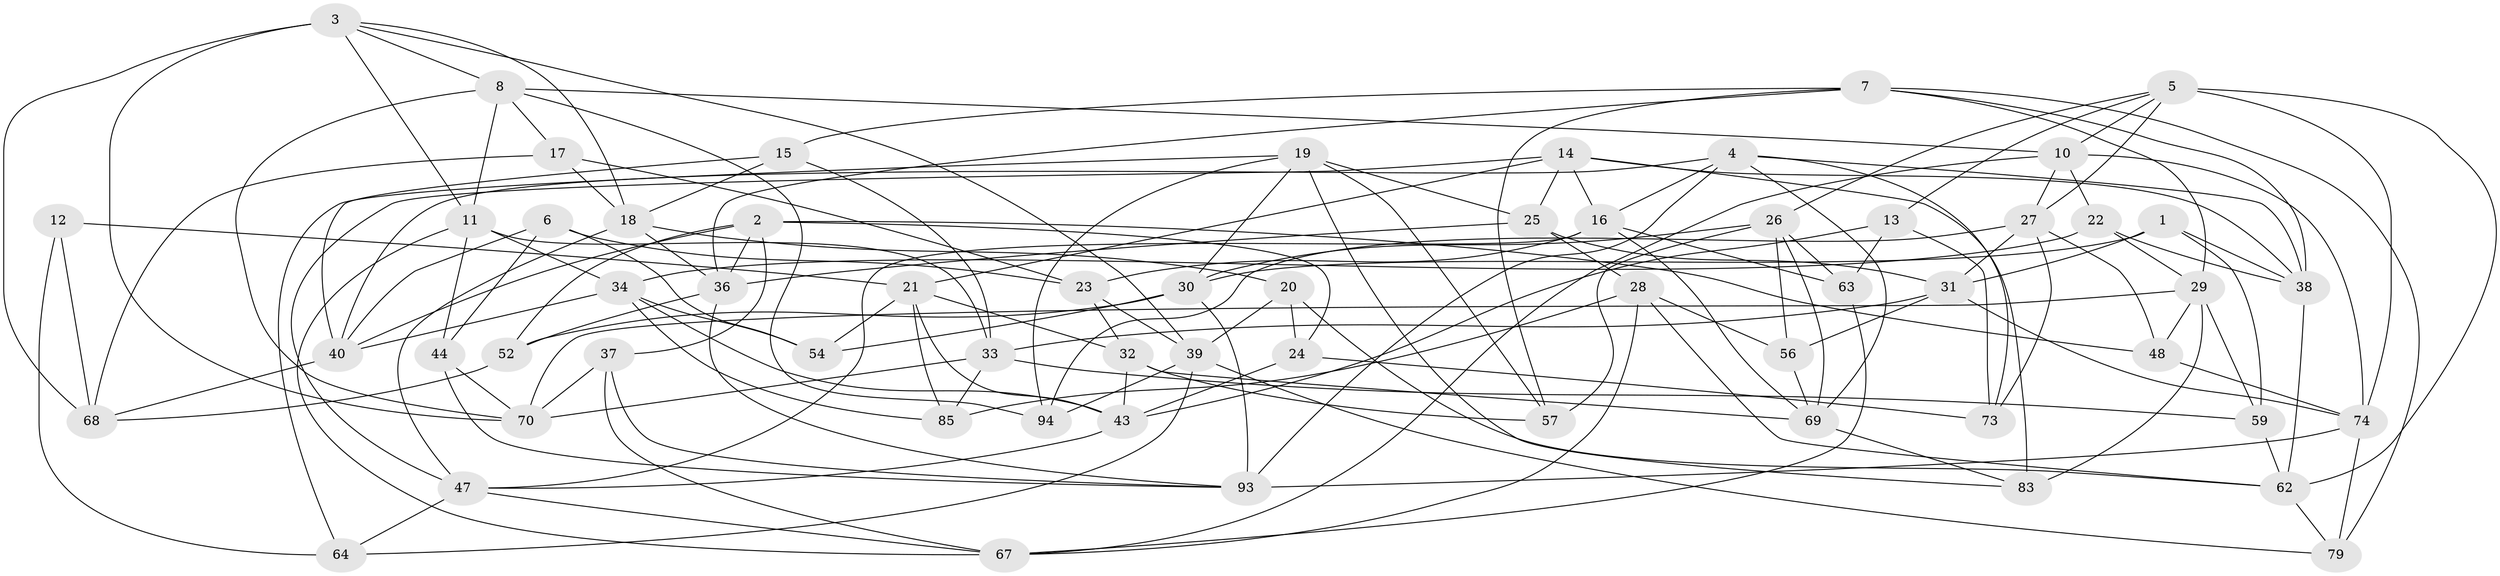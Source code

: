 // original degree distribution, {4: 1.0}
// Generated by graph-tools (version 1.1) at 2025/11/02/27/25 16:11:46]
// undirected, 61 vertices, 156 edges
graph export_dot {
graph [start="1"]
  node [color=gray90,style=filled];
  1;
  2 [super="+89"];
  3 [super="+98"];
  4 [super="+81"];
  5 [super="+92"];
  6;
  7 [super="+9"];
  8 [super="+49"];
  10 [super="+61"];
  11 [super="+53"];
  12;
  13;
  14 [super="+72"];
  15;
  16 [super="+45"];
  17;
  18 [super="+46"];
  19 [super="+78"];
  20;
  21 [super="+65"];
  22;
  23 [super="+96"];
  24;
  25 [super="+82"];
  26 [super="+86"];
  27 [super="+91"];
  28 [super="+35"];
  29 [super="+55"];
  30 [super="+76"];
  31 [super="+41"];
  32 [super="+66"];
  33 [super="+58"];
  34 [super="+84"];
  36 [super="+42"];
  37;
  38 [super="+88"];
  39 [super="+90"];
  40 [super="+50"];
  43 [super="+51"];
  44;
  47 [super="+60"];
  48;
  52;
  54;
  56;
  57;
  59;
  62 [super="+75"];
  63;
  64;
  67 [super="+80"];
  68 [super="+77"];
  69 [super="+71"];
  70 [super="+97"];
  73;
  74 [super="+87"];
  79;
  83;
  85;
  93 [super="+95"];
  94;
  1 -- 30;
  1 -- 31;
  1 -- 59;
  1 -- 38;
  2 -- 48;
  2 -- 52;
  2 -- 37;
  2 -- 24;
  2 -- 40;
  2 -- 36;
  3 -- 18;
  3 -- 39;
  3 -- 70;
  3 -- 8;
  3 -- 11;
  3 -- 68;
  4 -- 40;
  4 -- 16;
  4 -- 69;
  4 -- 73;
  4 -- 93;
  4 -- 38;
  5 -- 62;
  5 -- 13;
  5 -- 74;
  5 -- 26;
  5 -- 10;
  5 -- 27;
  6 -- 54;
  6 -- 44;
  6 -- 23;
  6 -- 40;
  7 -- 29;
  7 -- 57;
  7 -- 36;
  7 -- 15;
  7 -- 79;
  7 -- 38;
  8 -- 94;
  8 -- 70;
  8 -- 17;
  8 -- 10;
  8 -- 11;
  10 -- 27;
  10 -- 22;
  10 -- 67;
  10 -- 74;
  11 -- 34;
  11 -- 44;
  11 -- 67;
  11 -- 33;
  12 -- 21;
  12 -- 68 [weight=2];
  12 -- 64;
  13 -- 63;
  13 -- 73;
  13 -- 43;
  14 -- 38;
  14 -- 47;
  14 -- 25;
  14 -- 83;
  14 -- 21;
  14 -- 16;
  15 -- 33;
  15 -- 18;
  15 -- 40;
  16 -- 47;
  16 -- 23;
  16 -- 63;
  16 -- 69;
  17 -- 68;
  17 -- 23;
  17 -- 18;
  18 -- 20;
  18 -- 36;
  18 -- 47;
  19 -- 83;
  19 -- 57;
  19 -- 64;
  19 -- 94;
  19 -- 25;
  19 -- 30;
  20 -- 24;
  20 -- 39;
  20 -- 62;
  21 -- 54;
  21 -- 85;
  21 -- 43;
  21 -- 32;
  22 -- 38;
  22 -- 34;
  22 -- 29;
  23 -- 32 [weight=2];
  23 -- 39;
  24 -- 73;
  24 -- 43;
  25 -- 31;
  25 -- 28 [weight=2];
  25 -- 36;
  26 -- 56;
  26 -- 30;
  26 -- 63;
  26 -- 57;
  26 -- 69;
  27 -- 31;
  27 -- 73;
  27 -- 48;
  27 -- 94;
  28 -- 56;
  28 -- 67;
  28 -- 85;
  28 -- 62;
  29 -- 59;
  29 -- 70;
  29 -- 48;
  29 -- 83;
  30 -- 93;
  30 -- 52;
  30 -- 54;
  31 -- 56;
  31 -- 74;
  31 -- 33;
  32 -- 57;
  32 -- 43;
  32 -- 69;
  33 -- 85;
  33 -- 59;
  33 -- 70;
  34 -- 85;
  34 -- 43;
  34 -- 54;
  34 -- 40;
  36 -- 93;
  36 -- 52;
  37 -- 67;
  37 -- 70;
  37 -- 93;
  38 -- 62;
  39 -- 79;
  39 -- 94;
  39 -- 64;
  40 -- 68;
  43 -- 47;
  44 -- 70;
  44 -- 93;
  47 -- 64;
  47 -- 67;
  48 -- 74;
  52 -- 68;
  56 -- 69;
  59 -- 62;
  62 -- 79;
  63 -- 67;
  69 -- 83;
  74 -- 79;
  74 -- 93;
}
